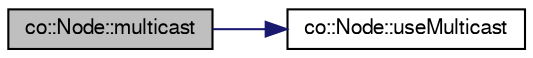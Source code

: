 digraph G
{
  edge [fontname="FreeSans",fontsize="10",labelfontname="FreeSans",labelfontsize="10"];
  node [fontname="FreeSans",fontsize="10",shape=record];
  rankdir="LR";
  Node1 [label="co::Node::multicast",height=0.2,width=0.4,color="black", fillcolor="grey75", style="filled" fontcolor="black"];
  Node1 -> Node2 [color="midnightblue",fontsize="10",style="solid",fontname="FreeSans"];
  Node2 [label="co::Node::useMulticast",height=0.2,width=0.4,color="black", fillcolor="white", style="filled",URL="$classco_1_1Node.html#a72b27b90271c6f3a312bdcb320b5bb08"];
}
